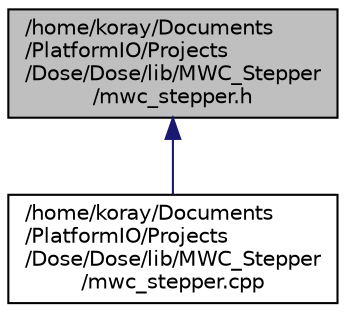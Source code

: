 digraph "/home/koray/Documents/PlatformIO/Projects/Dose/Dose/lib/MWC_Stepper/mwc_stepper.h"
{
  edge [fontname="Helvetica",fontsize="10",labelfontname="Helvetica",labelfontsize="10"];
  node [fontname="Helvetica",fontsize="10",shape=record];
  Node2 [label="/home/koray/Documents\l/PlatformIO/Projects\l/Dose/Dose/lib/MWC_Stepper\l/mwc_stepper.h",height=0.2,width=0.4,color="black", fillcolor="grey75", style="filled", fontcolor="black"];
  Node2 -> Node3 [dir="back",color="midnightblue",fontsize="10",style="solid",fontname="Helvetica"];
  Node3 [label="/home/koray/Documents\l/PlatformIO/Projects\l/Dose/Dose/lib/MWC_Stepper\l/mwc_stepper.cpp",height=0.2,width=0.4,color="black", fillcolor="white", style="filled",URL="$mwc__stepper_8cpp.html"];
}
